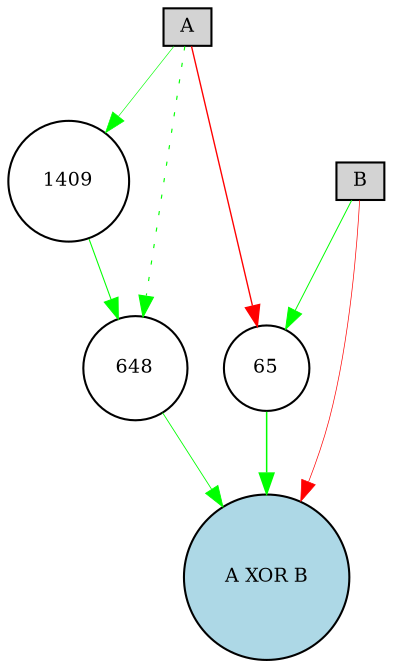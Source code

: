 digraph {
	node [fontsize=9 height=0.2 shape=circle width=0.2]
	A [fillcolor=lightgray shape=box style=filled]
	B [fillcolor=lightgray shape=box style=filled]
	"A XOR B" [fillcolor=lightblue style=filled]
	65 [fillcolor=white style=filled]
	1409 [fillcolor=white style=filled]
	648 [fillcolor=white style=filled]
	A -> 65 [color=red penwidth=0.6604821882016055 style=solid]
	65 -> "A XOR B" [color=green penwidth=0.7277873516794536 style=solid]
	B -> 65 [color=green penwidth=0.47165548577778604 style=solid]
	A -> 648 [color=green penwidth=0.5490526424646107 style=dotted]
	648 -> "A XOR B" [color=green penwidth=0.4105199898982257 style=solid]
	B -> "A XOR B" [color=red penwidth=0.3315634576768143 style=solid]
	A -> 1409 [color=green penwidth=0.30000000000000004 style=solid]
	1409 -> 648 [color=green penwidth=0.5110432516106884 style=solid]
}
